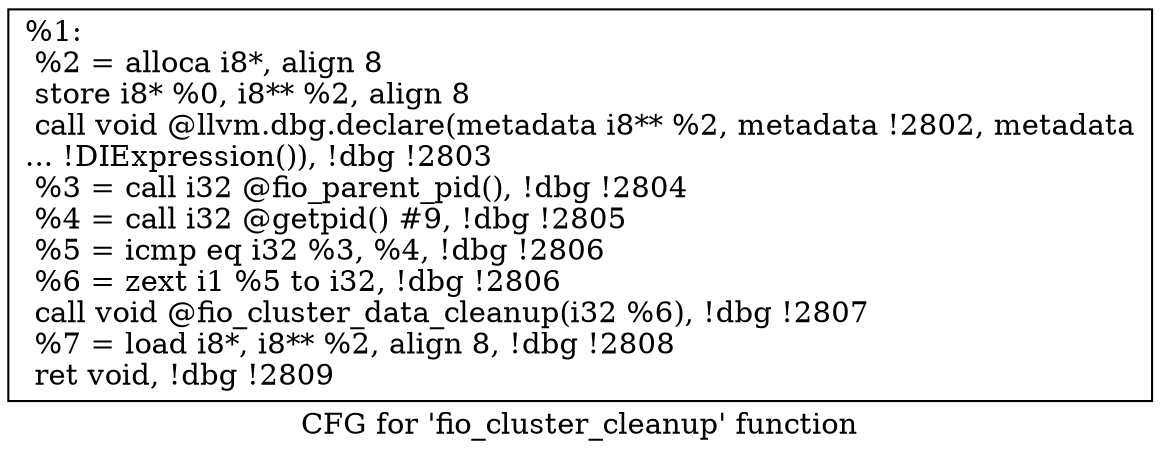 digraph "CFG for 'fio_cluster_cleanup' function" {
	label="CFG for 'fio_cluster_cleanup' function";

	Node0x55685142ed20 [shape=record,label="{%1:\l  %2 = alloca i8*, align 8\l  store i8* %0, i8** %2, align 8\l  call void @llvm.dbg.declare(metadata i8** %2, metadata !2802, metadata\l... !DIExpression()), !dbg !2803\l  %3 = call i32 @fio_parent_pid(), !dbg !2804\l  %4 = call i32 @getpid() #9, !dbg !2805\l  %5 = icmp eq i32 %3, %4, !dbg !2806\l  %6 = zext i1 %5 to i32, !dbg !2806\l  call void @fio_cluster_data_cleanup(i32 %6), !dbg !2807\l  %7 = load i8*, i8** %2, align 8, !dbg !2808\l  ret void, !dbg !2809\l}"];
}
